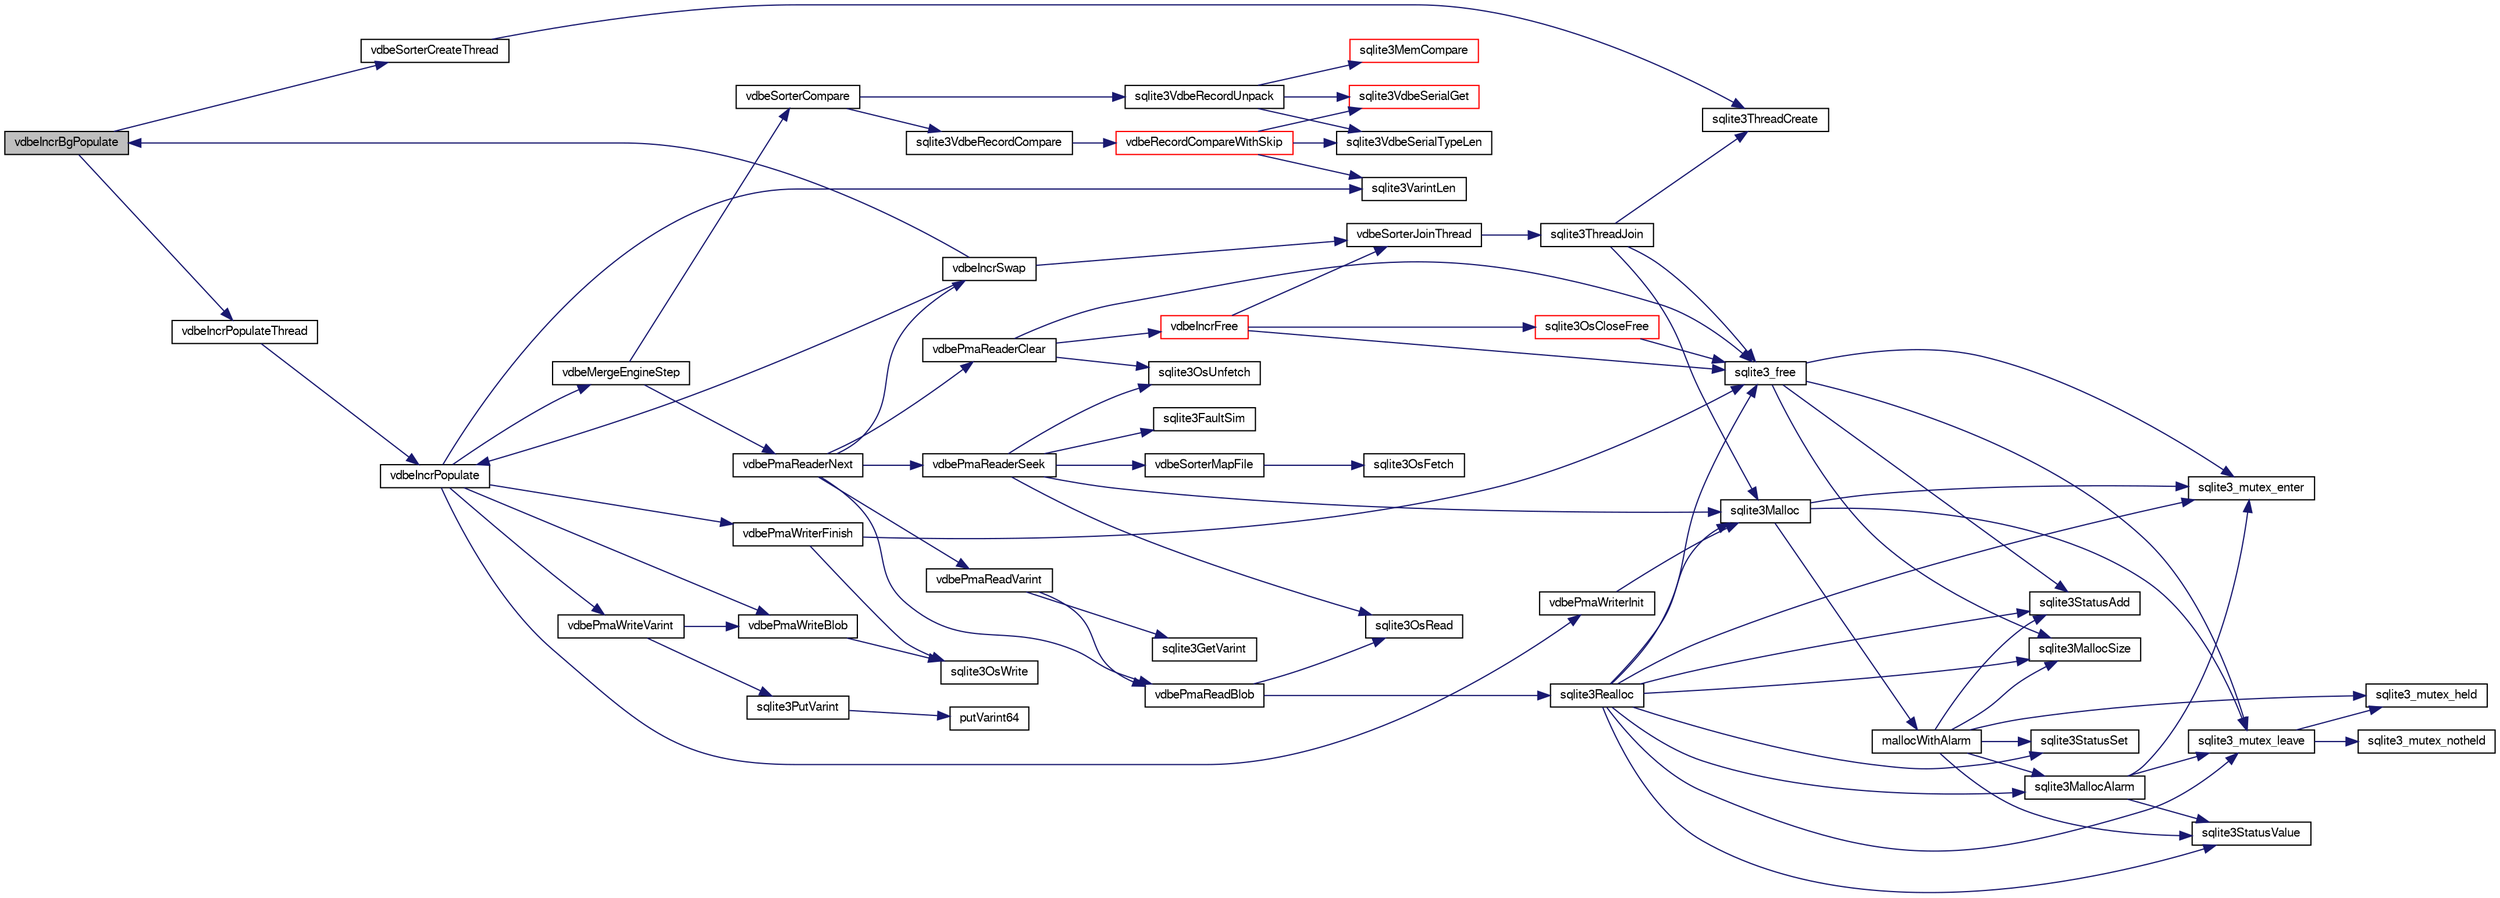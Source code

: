 digraph "vdbeIncrBgPopulate"
{
  edge [fontname="FreeSans",fontsize="10",labelfontname="FreeSans",labelfontsize="10"];
  node [fontname="FreeSans",fontsize="10",shape=record];
  rankdir="LR";
  Node860861 [label="vdbeIncrBgPopulate",height=0.2,width=0.4,color="black", fillcolor="grey75", style="filled", fontcolor="black"];
  Node860861 -> Node860862 [color="midnightblue",fontsize="10",style="solid",fontname="FreeSans"];
  Node860862 [label="vdbeSorterCreateThread",height=0.2,width=0.4,color="black", fillcolor="white", style="filled",URL="$sqlite3_8c.html#a720f35765c34e9002b126082c44271bb"];
  Node860862 -> Node860863 [color="midnightblue",fontsize="10",style="solid",fontname="FreeSans"];
  Node860863 [label="sqlite3ThreadCreate",height=0.2,width=0.4,color="black", fillcolor="white", style="filled",URL="$sqlite3_8c.html#a7dcba51ea870cc37833e5b2a5a157bef"];
  Node860861 -> Node860864 [color="midnightblue",fontsize="10",style="solid",fontname="FreeSans"];
  Node860864 [label="vdbeIncrPopulateThread",height=0.2,width=0.4,color="black", fillcolor="white", style="filled",URL="$sqlite3_8c.html#ae7c977e9bc712052464f45c67e95847b"];
  Node860864 -> Node860865 [color="midnightblue",fontsize="10",style="solid",fontname="FreeSans"];
  Node860865 [label="vdbeIncrPopulate",height=0.2,width=0.4,color="black", fillcolor="white", style="filled",URL="$sqlite3_8c.html#a157a9f79260999f8f5f336d246f7b1bd"];
  Node860865 -> Node860866 [color="midnightblue",fontsize="10",style="solid",fontname="FreeSans"];
  Node860866 [label="vdbePmaWriterInit",height=0.2,width=0.4,color="black", fillcolor="white", style="filled",URL="$sqlite3_8c.html#add2341e0ef2818676d3e8e2245c26444"];
  Node860866 -> Node860867 [color="midnightblue",fontsize="10",style="solid",fontname="FreeSans"];
  Node860867 [label="sqlite3Malloc",height=0.2,width=0.4,color="black", fillcolor="white", style="filled",URL="$sqlite3_8c.html#a361a2eaa846b1885f123abe46f5d8b2b"];
  Node860867 -> Node860868 [color="midnightblue",fontsize="10",style="solid",fontname="FreeSans"];
  Node860868 [label="sqlite3_mutex_enter",height=0.2,width=0.4,color="black", fillcolor="white", style="filled",URL="$sqlite3_8c.html#a1c12cde690bd89f104de5cbad12a6bf5"];
  Node860867 -> Node860869 [color="midnightblue",fontsize="10",style="solid",fontname="FreeSans"];
  Node860869 [label="mallocWithAlarm",height=0.2,width=0.4,color="black", fillcolor="white", style="filled",URL="$sqlite3_8c.html#ab070d5cf8e48ec8a6a43cf025d48598b"];
  Node860869 -> Node860870 [color="midnightblue",fontsize="10",style="solid",fontname="FreeSans"];
  Node860870 [label="sqlite3_mutex_held",height=0.2,width=0.4,color="black", fillcolor="white", style="filled",URL="$sqlite3_8c.html#acf77da68932b6bc163c5e68547ecc3e7"];
  Node860869 -> Node860871 [color="midnightblue",fontsize="10",style="solid",fontname="FreeSans"];
  Node860871 [label="sqlite3StatusSet",height=0.2,width=0.4,color="black", fillcolor="white", style="filled",URL="$sqlite3_8c.html#afec7586c01fcb5ea17dc9d7725a589d9"];
  Node860869 -> Node860872 [color="midnightblue",fontsize="10",style="solid",fontname="FreeSans"];
  Node860872 [label="sqlite3StatusValue",height=0.2,width=0.4,color="black", fillcolor="white", style="filled",URL="$sqlite3_8c.html#a30b8ac296c6e200c1fa57708d52c6ef6"];
  Node860869 -> Node860873 [color="midnightblue",fontsize="10",style="solid",fontname="FreeSans"];
  Node860873 [label="sqlite3MallocAlarm",height=0.2,width=0.4,color="black", fillcolor="white", style="filled",URL="$sqlite3_8c.html#ada66988e8471d1198f3219c062377508"];
  Node860873 -> Node860872 [color="midnightblue",fontsize="10",style="solid",fontname="FreeSans"];
  Node860873 -> Node860874 [color="midnightblue",fontsize="10",style="solid",fontname="FreeSans"];
  Node860874 [label="sqlite3_mutex_leave",height=0.2,width=0.4,color="black", fillcolor="white", style="filled",URL="$sqlite3_8c.html#a5838d235601dbd3c1fa993555c6bcc93"];
  Node860874 -> Node860870 [color="midnightblue",fontsize="10",style="solid",fontname="FreeSans"];
  Node860874 -> Node860875 [color="midnightblue",fontsize="10",style="solid",fontname="FreeSans"];
  Node860875 [label="sqlite3_mutex_notheld",height=0.2,width=0.4,color="black", fillcolor="white", style="filled",URL="$sqlite3_8c.html#a83967c837c1c000d3b5adcfaa688f5dc"];
  Node860873 -> Node860868 [color="midnightblue",fontsize="10",style="solid",fontname="FreeSans"];
  Node860869 -> Node860876 [color="midnightblue",fontsize="10",style="solid",fontname="FreeSans"];
  Node860876 [label="sqlite3MallocSize",height=0.2,width=0.4,color="black", fillcolor="white", style="filled",URL="$sqlite3_8c.html#acf5d2a5f35270bafb050bd2def576955"];
  Node860869 -> Node860877 [color="midnightblue",fontsize="10",style="solid",fontname="FreeSans"];
  Node860877 [label="sqlite3StatusAdd",height=0.2,width=0.4,color="black", fillcolor="white", style="filled",URL="$sqlite3_8c.html#afa029f93586aeab4cc85360905dae9cd"];
  Node860867 -> Node860874 [color="midnightblue",fontsize="10",style="solid",fontname="FreeSans"];
  Node860865 -> Node860878 [color="midnightblue",fontsize="10",style="solid",fontname="FreeSans"];
  Node860878 [label="sqlite3VarintLen",height=0.2,width=0.4,color="black", fillcolor="white", style="filled",URL="$sqlite3_8c.html#a7ef2f973d52f5d21b856d4bed6bb1fec"];
  Node860865 -> Node860879 [color="midnightblue",fontsize="10",style="solid",fontname="FreeSans"];
  Node860879 [label="vdbePmaWriteVarint",height=0.2,width=0.4,color="black", fillcolor="white", style="filled",URL="$sqlite3_8c.html#aad57491b31c37e673a40a35d7129777b"];
  Node860879 -> Node860880 [color="midnightblue",fontsize="10",style="solid",fontname="FreeSans"];
  Node860880 [label="sqlite3PutVarint",height=0.2,width=0.4,color="black", fillcolor="white", style="filled",URL="$sqlite3_8c.html#a89360605369969b4b3d6a9067c648d14"];
  Node860880 -> Node860881 [color="midnightblue",fontsize="10",style="solid",fontname="FreeSans"];
  Node860881 [label="putVarint64",height=0.2,width=0.4,color="black", fillcolor="white", style="filled",URL="$sqlite3_8c.html#a96ae471c96f39c74e9eb9f56781634e0"];
  Node860879 -> Node860882 [color="midnightblue",fontsize="10",style="solid",fontname="FreeSans"];
  Node860882 [label="vdbePmaWriteBlob",height=0.2,width=0.4,color="black", fillcolor="white", style="filled",URL="$sqlite3_8c.html#ab86066e4f912cd54aac5cbdb550c6e73"];
  Node860882 -> Node860883 [color="midnightblue",fontsize="10",style="solid",fontname="FreeSans"];
  Node860883 [label="sqlite3OsWrite",height=0.2,width=0.4,color="black", fillcolor="white", style="filled",URL="$sqlite3_8c.html#a1eea7ec327af84c05b4dd4cc075a537f"];
  Node860865 -> Node860882 [color="midnightblue",fontsize="10",style="solid",fontname="FreeSans"];
  Node860865 -> Node860884 [color="midnightblue",fontsize="10",style="solid",fontname="FreeSans"];
  Node860884 [label="vdbeMergeEngineStep",height=0.2,width=0.4,color="black", fillcolor="white", style="filled",URL="$sqlite3_8c.html#a36af2b5bd30bb2d097a185ce7b349aed"];
  Node860884 -> Node860885 [color="midnightblue",fontsize="10",style="solid",fontname="FreeSans"];
  Node860885 [label="vdbePmaReaderNext",height=0.2,width=0.4,color="black", fillcolor="white", style="filled",URL="$sqlite3_8c.html#af63a38a01ef1374e7a717f83c2ccf648"];
  Node860885 -> Node860886 [color="midnightblue",fontsize="10",style="solid",fontname="FreeSans"];
  Node860886 [label="vdbeIncrSwap",height=0.2,width=0.4,color="black", fillcolor="white", style="filled",URL="$sqlite3_8c.html#a8f7f6718c318c3268d28964e2b983225"];
  Node860886 -> Node860887 [color="midnightblue",fontsize="10",style="solid",fontname="FreeSans"];
  Node860887 [label="vdbeSorterJoinThread",height=0.2,width=0.4,color="black", fillcolor="white", style="filled",URL="$sqlite3_8c.html#a4e60b28b8975e8e1e4fa2059c12561f0"];
  Node860887 -> Node860888 [color="midnightblue",fontsize="10",style="solid",fontname="FreeSans"];
  Node860888 [label="sqlite3ThreadJoin",height=0.2,width=0.4,color="black", fillcolor="white", style="filled",URL="$sqlite3_8c.html#a5d675a90f2ab38ee6ca70a0a6345e225"];
  Node860888 -> Node860889 [color="midnightblue",fontsize="10",style="solid",fontname="FreeSans"];
  Node860889 [label="sqlite3_free",height=0.2,width=0.4,color="black", fillcolor="white", style="filled",URL="$sqlite3_8c.html#a6552349e36a8a691af5487999ab09519"];
  Node860889 -> Node860868 [color="midnightblue",fontsize="10",style="solid",fontname="FreeSans"];
  Node860889 -> Node860877 [color="midnightblue",fontsize="10",style="solid",fontname="FreeSans"];
  Node860889 -> Node860876 [color="midnightblue",fontsize="10",style="solid",fontname="FreeSans"];
  Node860889 -> Node860874 [color="midnightblue",fontsize="10",style="solid",fontname="FreeSans"];
  Node860888 -> Node860863 [color="midnightblue",fontsize="10",style="solid",fontname="FreeSans"];
  Node860888 -> Node860867 [color="midnightblue",fontsize="10",style="solid",fontname="FreeSans"];
  Node860886 -> Node860861 [color="midnightblue",fontsize="10",style="solid",fontname="FreeSans"];
  Node860886 -> Node860865 [color="midnightblue",fontsize="10",style="solid",fontname="FreeSans"];
  Node860885 -> Node860890 [color="midnightblue",fontsize="10",style="solid",fontname="FreeSans"];
  Node860890 [label="vdbePmaReaderSeek",height=0.2,width=0.4,color="black", fillcolor="white", style="filled",URL="$sqlite3_8c.html#a2a5cefd3f6bc43af80ad2be35b2528d7"];
  Node860890 -> Node860891 [color="midnightblue",fontsize="10",style="solid",fontname="FreeSans"];
  Node860891 [label="sqlite3FaultSim",height=0.2,width=0.4,color="black", fillcolor="white", style="filled",URL="$sqlite3_8c.html#a609068924de458ce924b87b332d8d67b"];
  Node860890 -> Node860892 [color="midnightblue",fontsize="10",style="solid",fontname="FreeSans"];
  Node860892 [label="sqlite3OsUnfetch",height=0.2,width=0.4,color="black", fillcolor="white", style="filled",URL="$sqlite3_8c.html#abc0da72cb8b8989cf8708b572fe5fef4"];
  Node860890 -> Node860893 [color="midnightblue",fontsize="10",style="solid",fontname="FreeSans"];
  Node860893 [label="vdbeSorterMapFile",height=0.2,width=0.4,color="black", fillcolor="white", style="filled",URL="$sqlite3_8c.html#a610ddce0887ef6fbde17a840a1cb31bc"];
  Node860893 -> Node860894 [color="midnightblue",fontsize="10",style="solid",fontname="FreeSans"];
  Node860894 [label="sqlite3OsFetch",height=0.2,width=0.4,color="black", fillcolor="white", style="filled",URL="$sqlite3_8c.html#ab5b9137b375d5d8a8c216a644056cba7"];
  Node860890 -> Node860867 [color="midnightblue",fontsize="10",style="solid",fontname="FreeSans"];
  Node860890 -> Node860895 [color="midnightblue",fontsize="10",style="solid",fontname="FreeSans"];
  Node860895 [label="sqlite3OsRead",height=0.2,width=0.4,color="black", fillcolor="white", style="filled",URL="$sqlite3_8c.html#a98ef6b5ed82299d2efc0b5f9e41c877d"];
  Node860885 -> Node860896 [color="midnightblue",fontsize="10",style="solid",fontname="FreeSans"];
  Node860896 [label="vdbePmaReaderClear",height=0.2,width=0.4,color="black", fillcolor="white", style="filled",URL="$sqlite3_8c.html#ae4ef2e668d3028e75343e65046d42a2d"];
  Node860896 -> Node860889 [color="midnightblue",fontsize="10",style="solid",fontname="FreeSans"];
  Node860896 -> Node860892 [color="midnightblue",fontsize="10",style="solid",fontname="FreeSans"];
  Node860896 -> Node860897 [color="midnightblue",fontsize="10",style="solid",fontname="FreeSans"];
  Node860897 [label="vdbeIncrFree",height=0.2,width=0.4,color="red", fillcolor="white", style="filled",URL="$sqlite3_8c.html#a2cf58de324cfc3b315c058575986bbee"];
  Node860897 -> Node860887 [color="midnightblue",fontsize="10",style="solid",fontname="FreeSans"];
  Node860897 -> Node860898 [color="midnightblue",fontsize="10",style="solid",fontname="FreeSans"];
  Node860898 [label="sqlite3OsCloseFree",height=0.2,width=0.4,color="red", fillcolor="white", style="filled",URL="$sqlite3_8c.html#a55e2ac414d354ed16d51e9fb500e21df"];
  Node860898 -> Node860889 [color="midnightblue",fontsize="10",style="solid",fontname="FreeSans"];
  Node860897 -> Node860889 [color="midnightblue",fontsize="10",style="solid",fontname="FreeSans"];
  Node860885 -> Node860901 [color="midnightblue",fontsize="10",style="solid",fontname="FreeSans"];
  Node860901 [label="vdbePmaReadVarint",height=0.2,width=0.4,color="black", fillcolor="white", style="filled",URL="$sqlite3_8c.html#a230651a7f4509d1a0e6059c8cd9cca12"];
  Node860901 -> Node860902 [color="midnightblue",fontsize="10",style="solid",fontname="FreeSans"];
  Node860902 [label="sqlite3GetVarint",height=0.2,width=0.4,color="black", fillcolor="white", style="filled",URL="$sqlite3_8c.html#aaac8f2be1601dacf4195ac5d92380533"];
  Node860901 -> Node860903 [color="midnightblue",fontsize="10",style="solid",fontname="FreeSans"];
  Node860903 [label="vdbePmaReadBlob",height=0.2,width=0.4,color="black", fillcolor="white", style="filled",URL="$sqlite3_8c.html#a304cb013c04dad8db7d758f6ed5cd3f5"];
  Node860903 -> Node860895 [color="midnightblue",fontsize="10",style="solid",fontname="FreeSans"];
  Node860903 -> Node860904 [color="midnightblue",fontsize="10",style="solid",fontname="FreeSans"];
  Node860904 [label="sqlite3Realloc",height=0.2,width=0.4,color="black", fillcolor="white", style="filled",URL="$sqlite3_8c.html#ad53aefdfc088f622e23ffe838201fe22"];
  Node860904 -> Node860867 [color="midnightblue",fontsize="10",style="solid",fontname="FreeSans"];
  Node860904 -> Node860889 [color="midnightblue",fontsize="10",style="solid",fontname="FreeSans"];
  Node860904 -> Node860876 [color="midnightblue",fontsize="10",style="solid",fontname="FreeSans"];
  Node860904 -> Node860868 [color="midnightblue",fontsize="10",style="solid",fontname="FreeSans"];
  Node860904 -> Node860871 [color="midnightblue",fontsize="10",style="solid",fontname="FreeSans"];
  Node860904 -> Node860872 [color="midnightblue",fontsize="10",style="solid",fontname="FreeSans"];
  Node860904 -> Node860873 [color="midnightblue",fontsize="10",style="solid",fontname="FreeSans"];
  Node860904 -> Node860877 [color="midnightblue",fontsize="10",style="solid",fontname="FreeSans"];
  Node860904 -> Node860874 [color="midnightblue",fontsize="10",style="solid",fontname="FreeSans"];
  Node860885 -> Node860903 [color="midnightblue",fontsize="10",style="solid",fontname="FreeSans"];
  Node860884 -> Node860905 [color="midnightblue",fontsize="10",style="solid",fontname="FreeSans"];
  Node860905 [label="vdbeSorterCompare",height=0.2,width=0.4,color="black", fillcolor="white", style="filled",URL="$sqlite3_8c.html#a26a68c900e02f2594095fbb9847bcfcb"];
  Node860905 -> Node860906 [color="midnightblue",fontsize="10",style="solid",fontname="FreeSans"];
  Node860906 [label="sqlite3VdbeRecordUnpack",height=0.2,width=0.4,color="black", fillcolor="white", style="filled",URL="$sqlite3_8c.html#a33dc4e6ab8c683f8c42b357da66328a0"];
  Node860906 -> Node860907 [color="midnightblue",fontsize="10",style="solid",fontname="FreeSans"];
  Node860907 [label="sqlite3VdbeSerialGet",height=0.2,width=0.4,color="red", fillcolor="white", style="filled",URL="$sqlite3_8c.html#a5b5cd74212a43cf693266f0b9badc469"];
  Node860906 -> Node860910 [color="midnightblue",fontsize="10",style="solid",fontname="FreeSans"];
  Node860910 [label="sqlite3VdbeSerialTypeLen",height=0.2,width=0.4,color="black", fillcolor="white", style="filled",URL="$sqlite3_8c.html#ab84b4c97560363d01a6044a954c7d4f4"];
  Node860906 -> Node860911 [color="midnightblue",fontsize="10",style="solid",fontname="FreeSans"];
  Node860911 [label="sqlite3MemCompare",height=0.2,width=0.4,color="red", fillcolor="white", style="filled",URL="$sqlite3_8c.html#a89fc02818dc8eb6be452ea408164b5e3"];
  Node860905 -> Node861179 [color="midnightblue",fontsize="10",style="solid",fontname="FreeSans"];
  Node861179 [label="sqlite3VdbeRecordCompare",height=0.2,width=0.4,color="black", fillcolor="white", style="filled",URL="$sqlite3_8c.html#a58c98706c7f8dd49c401c05bfe4932da"];
  Node861179 -> Node861180 [color="midnightblue",fontsize="10",style="solid",fontname="FreeSans"];
  Node861180 [label="vdbeRecordCompareWithSkip",height=0.2,width=0.4,color="red", fillcolor="white", style="filled",URL="$sqlite3_8c.html#a3e4bfdbbc6a8b6120c6df742e0720078"];
  Node861180 -> Node860910 [color="midnightblue",fontsize="10",style="solid",fontname="FreeSans"];
  Node861180 -> Node860907 [color="midnightblue",fontsize="10",style="solid",fontname="FreeSans"];
  Node861180 -> Node860878 [color="midnightblue",fontsize="10",style="solid",fontname="FreeSans"];
  Node860865 -> Node861182 [color="midnightblue",fontsize="10",style="solid",fontname="FreeSans"];
  Node861182 [label="vdbePmaWriterFinish",height=0.2,width=0.4,color="black", fillcolor="white", style="filled",URL="$sqlite3_8c.html#ad505e23bce1b9c21dedf010601199641"];
  Node861182 -> Node860883 [color="midnightblue",fontsize="10",style="solid",fontname="FreeSans"];
  Node861182 -> Node860889 [color="midnightblue",fontsize="10",style="solid",fontname="FreeSans"];
}
